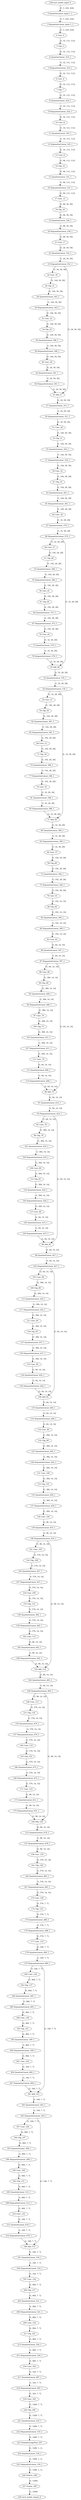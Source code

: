 strict digraph  {
"0 QuantizeLinear_input.1_1" [id=0, type=QuantizeLinear];
"1 DequantizeLinear_input.1_1" [id=1, type=DequantizeLinear];
"2 Conv_0" [id=2, type=Conv];
"3 Clip_3" [id=3, type=Clip];
"4 QuantizeLinear_319_1" [id=4, type=QuantizeLinear];
"5 DequantizeLinear_319_1" [id=5, type=DequantizeLinear];
"6 Conv_4" [id=6, type=Conv];
"7 Clip_7" [id=7, type=Clip];
"8 QuantizeLinear_324_1" [id=8, type=QuantizeLinear];
"9 DequantizeLinear_324_1" [id=9, type=DequantizeLinear];
"10 Conv_8" [id=10, type=Conv];
"11 QuantizeLinear_543_1" [id=11, type=QuantizeLinear];
"12 DequantizeLinear_543_1" [id=12, type=DequantizeLinear];
"13 Conv_9" [id=13, type=Conv];
"14 Clip_12" [id=14, type=Clip];
"15 QuantizeLinear_331_1" [id=15, type=QuantizeLinear];
"16 DequantizeLinear_331_1" [id=16, type=DequantizeLinear];
"17 Conv_13" [id=17, type=Conv];
"18 Clip_16" [id=18, type=Clip];
"19 QuantizeLinear_336_1" [id=19, type=QuantizeLinear];
"20 DequantizeLinear_336_1" [id=20, type=DequantizeLinear];
"21 Conv_17" [id=21, type=Conv];
"22 QuantizeLinear_552_1" [id=22, type=QuantizeLinear];
"23 DequantizeLinear_552_1" [id=23, type=DequantizeLinear];
"24 Conv_18" [id=24, type=Conv];
"25 Add_27" [id=25, type=Add];
"26 Clip_21" [id=26, type=Clip];
"27 QuantizeLinear_351_1" [id=27, type=QuantizeLinear];
"28 QuantizeLinear_343_1" [id=28, type=QuantizeLinear];
"29 DequantizeLinear_351_1" [id=29, type=DequantizeLinear];
"30 DequantizeLinear_343_1" [id=30, type=DequantizeLinear];
"31 Conv_28" [id=31, type=Conv];
"32 Conv_22" [id=32, type=Conv];
"33 Clip_31" [id=33, type=Clip];
"34 Clip_25" [id=34, type=Clip];
"35 QuantizeLinear_356_1" [id=35, type=QuantizeLinear];
"36 QuantizeLinear_348_1" [id=36, type=QuantizeLinear];
"37 DequantizeLinear_356_1" [id=37, type=DequantizeLinear];
"38 DequantizeLinear_348_1" [id=38, type=DequantizeLinear];
"39 Conv_32" [id=39, type=Conv];
"40 Conv_26" [id=40, type=Conv];
"41 Clip_35" [id=41, type=Clip];
"42 QuantizeLinear_561_1" [id=42, type=QuantizeLinear];
"43 QuantizeLinear_361_1" [id=43, type=QuantizeLinear];
"44 DequantizeLinear_561_1" [id=44, type=DequantizeLinear];
"45 DequantizeLinear_361_1" [id=45, type=DequantizeLinear];
"46 Conv_36" [id=46, type=Conv];
"47 QuantizeLinear_570_1" [id=47, type=QuantizeLinear];
"48 DequantizeLinear_570_1" [id=48, type=DequantizeLinear];
"49 Conv_37" [id=49, type=Conv];
"50 Add_46" [id=50, type=Add];
"51 Clip_40" [id=51, type=Clip];
"52 QuantizeLinear_376_1" [id=52, type=QuantizeLinear];
"53 QuantizeLinear_368_1" [id=53, type=QuantizeLinear];
"54 DequantizeLinear_376_1" [id=54, type=DequantizeLinear];
"55 DequantizeLinear_368_1" [id=55, type=DequantizeLinear];
"56 Conv_47" [id=56, type=Conv];
"57 Add_56" [id=57, type=Add];
"58 Conv_41" [id=58, type=Conv];
"59 Clip_50" [id=59, type=Clip];
"60 QuantizeLinear_389_1" [id=60, type=QuantizeLinear];
"61 Clip_44" [id=61, type=Clip];
"62 QuantizeLinear_381_1" [id=62, type=QuantizeLinear];
"63 DequantizeLinear_389_1" [id=63, type=DequantizeLinear];
"64 QuantizeLinear_373_1" [id=64, type=QuantizeLinear];
"65 DequantizeLinear_381_1" [id=65, type=DequantizeLinear];
"66 Conv_57" [id=66, type=Conv];
"67 DequantizeLinear_373_1" [id=67, type=DequantizeLinear];
"68 Conv_51" [id=68, type=Conv];
"69 Clip_60" [id=69, type=Clip];
"70 Conv_45" [id=70, type=Conv];
"71 Clip_54" [id=71, type=Clip];
"72 QuantizeLinear_394_1" [id=72, type=QuantizeLinear];
"73 QuantizeLinear_579_1" [id=73, type=QuantizeLinear];
"74 QuantizeLinear_386_1" [id=74, type=QuantizeLinear];
"75 DequantizeLinear_394_1" [id=75, type=DequantizeLinear];
"76 DequantizeLinear_579_1" [id=76, type=DequantizeLinear];
"77 DequantizeLinear_386_1" [id=77, type=DequantizeLinear];
"78 Conv_61" [id=78, type=Conv];
"79 Conv_55" [id=79, type=Conv];
"80 Clip_64" [id=80, type=Clip];
"81 QuantizeLinear_588_1" [id=81, type=QuantizeLinear];
"82 QuantizeLinear_399_1" [id=82, type=QuantizeLinear];
"83 DequantizeLinear_588_1" [id=83, type=DequantizeLinear];
"84 DequantizeLinear_399_1" [id=84, type=DequantizeLinear];
"85 Conv_65" [id=85, type=Conv];
"86 QuantizeLinear_597_1" [id=86, type=QuantizeLinear];
"87 DequantizeLinear_597_1" [id=87, type=DequantizeLinear];
"88 Conv_66" [id=88, type=Conv];
"89 Add_75" [id=89, type=Add];
"90 Clip_69" [id=90, type=Clip];
"91 QuantizeLinear_414_1" [id=91, type=QuantizeLinear];
"92 QuantizeLinear_406_1" [id=92, type=QuantizeLinear];
"93 DequantizeLinear_414_1" [id=93, type=DequantizeLinear];
"94 DequantizeLinear_406_1" [id=94, type=DequantizeLinear];
"95 Conv_76" [id=95, type=Conv];
"96 Add_85" [id=96, type=Add];
"97 Conv_70" [id=97, type=Conv];
"98 Clip_79" [id=98, type=Clip];
"99 QuantizeLinear_427_1" [id=99, type=QuantizeLinear];
"100 Clip_73" [id=100, type=Clip];
"101 QuantizeLinear_419_1" [id=101, type=QuantizeLinear];
"102 DequantizeLinear_427_1" [id=102, type=DequantizeLinear];
"103 QuantizeLinear_411_1" [id=103, type=QuantizeLinear];
"104 DequantizeLinear_419_1" [id=104, type=DequantizeLinear];
"105 Conv_86" [id=105, type=Conv];
"106 Add_95" [id=106, type=Add];
"107 DequantizeLinear_411_1" [id=107, type=DequantizeLinear];
"108 Conv_80" [id=108, type=Conv];
"109 Clip_89" [id=109, type=Clip];
"110 QuantizeLinear_440_1" [id=110, type=QuantizeLinear];
"111 Conv_74" [id=111, type=Conv];
"112 Clip_83" [id=112, type=Clip];
"113 QuantizeLinear_432_1" [id=113, type=QuantizeLinear];
"114 DequantizeLinear_440_1" [id=114, type=DequantizeLinear];
"115 QuantizeLinear_606_1" [id=115, type=QuantizeLinear];
"116 QuantizeLinear_424_1" [id=116, type=QuantizeLinear];
"117 DequantizeLinear_432_1" [id=117, type=DequantizeLinear];
"118 Conv_96" [id=118, type=Conv];
"119 DequantizeLinear_606_1" [id=119, type=DequantizeLinear];
"120 DequantizeLinear_424_1" [id=120, type=DequantizeLinear];
"121 Conv_90" [id=121, type=Conv];
"122 Clip_99" [id=122, type=Clip];
"123 Conv_84" [id=123, type=Conv];
"124 Clip_93" [id=124, type=Clip];
"125 QuantizeLinear_445_1" [id=125, type=QuantizeLinear];
"126 QuantizeLinear_615_1" [id=126, type=QuantizeLinear];
"127 QuantizeLinear_437_1" [id=127, type=QuantizeLinear];
"128 DequantizeLinear_445_1" [id=128, type=DequantizeLinear];
"129 DequantizeLinear_615_1" [id=129, type=DequantizeLinear];
"130 DequantizeLinear_437_1" [id=130, type=DequantizeLinear];
"131 Conv_100" [id=131, type=Conv];
"132 Conv_94" [id=132, type=Conv];
"133 Clip_103" [id=133, type=Clip];
"134 QuantizeLinear_624_1" [id=134, type=QuantizeLinear];
"135 QuantizeLinear_450_1" [id=135, type=QuantizeLinear];
"136 DequantizeLinear_624_1" [id=136, type=DequantizeLinear];
"137 DequantizeLinear_450_1" [id=137, type=DequantizeLinear];
"138 Conv_104" [id=138, type=Conv];
"139 QuantizeLinear_633_1" [id=139, type=QuantizeLinear];
"140 DequantizeLinear_633_1" [id=140, type=DequantizeLinear];
"141 Conv_105" [id=141, type=Conv];
"142 Add_114" [id=142, type=Add];
"143 Clip_108" [id=143, type=Clip];
"144 QuantizeLinear_465_1" [id=144, type=QuantizeLinear];
"145 QuantizeLinear_457_1" [id=145, type=QuantizeLinear];
"146 DequantizeLinear_465_1" [id=146, type=DequantizeLinear];
"147 DequantizeLinear_457_1" [id=147, type=DequantizeLinear];
"148 Conv_115" [id=148, type=Conv];
"149 Add_124" [id=149, type=Add];
"150 Conv_109" [id=150, type=Conv];
"151 Clip_118" [id=151, type=Clip];
"152 QuantizeLinear_478_1" [id=152, type=QuantizeLinear];
"153 Clip_112" [id=153, type=Clip];
"154 QuantizeLinear_470_1" [id=154, type=QuantizeLinear];
"155 DequantizeLinear_478_1" [id=155, type=DequantizeLinear];
"156 QuantizeLinear_462_1" [id=156, type=QuantizeLinear];
"157 DequantizeLinear_470_1" [id=157, type=DequantizeLinear];
"158 Conv_125" [id=158, type=Conv];
"159 DequantizeLinear_462_1" [id=159, type=DequantizeLinear];
"160 Conv_119" [id=160, type=Conv];
"161 Clip_128" [id=161, type=Clip];
"162 Conv_113" [id=162, type=Conv];
"163 Clip_122" [id=163, type=Clip];
"164 QuantizeLinear_483_1" [id=164, type=QuantizeLinear];
"165 QuantizeLinear_642_1" [id=165, type=QuantizeLinear];
"166 QuantizeLinear_475_1" [id=166, type=QuantizeLinear];
"167 DequantizeLinear_483_1" [id=167, type=DequantizeLinear];
"168 DequantizeLinear_642_1" [id=168, type=DequantizeLinear];
"169 DequantizeLinear_475_1" [id=169, type=DequantizeLinear];
"170 Conv_129" [id=170, type=Conv];
"171 Conv_123" [id=171, type=Conv];
"172 Clip_132" [id=172, type=Clip];
"173 QuantizeLinear_651_1" [id=173, type=QuantizeLinear];
"174 QuantizeLinear_488_1" [id=174, type=QuantizeLinear];
"175 DequantizeLinear_651_1" [id=175, type=DequantizeLinear];
"176 DequantizeLinear_488_1" [id=176, type=DequantizeLinear];
"177 Conv_133" [id=177, type=Conv];
"178 QuantizeLinear_660_1" [id=178, type=QuantizeLinear];
"179 DequantizeLinear_660_1" [id=179, type=DequantizeLinear];
"180 Conv_134" [id=180, type=Conv];
"181 Add_143" [id=181, type=Add];
"182 Clip_137" [id=182, type=Clip];
"183 QuantizeLinear_503_1" [id=183, type=QuantizeLinear];
"184 QuantizeLinear_495_1" [id=184, type=QuantizeLinear];
"185 DequantizeLinear_503_1" [id=185, type=DequantizeLinear];
"186 DequantizeLinear_495_1" [id=186, type=DequantizeLinear];
"187 Conv_144" [id=187, type=Conv];
"188 Add_153" [id=188, type=Add];
"189 Conv_138" [id=189, type=Conv];
"190 Clip_147" [id=190, type=Clip];
"191 QuantizeLinear_516_1" [id=191, type=QuantizeLinear];
"192 Clip_141" [id=192, type=Clip];
"193 QuantizeLinear_508_1" [id=193, type=QuantizeLinear];
"194 DequantizeLinear_516_1" [id=194, type=DequantizeLinear];
"195 QuantizeLinear_500_1" [id=195, type=QuantizeLinear];
"196 DequantizeLinear_508_1" [id=196, type=DequantizeLinear];
"197 Conv_154" [id=197, type=Conv];
"198 DequantizeLinear_500_1" [id=198, type=DequantizeLinear];
"199 Conv_148" [id=199, type=Conv];
"200 Clip_157" [id=200, type=Clip];
"201 Conv_142" [id=201, type=Conv];
"202 Clip_151" [id=202, type=Clip];
"203 QuantizeLinear_521_1" [id=203, type=QuantizeLinear];
"204 QuantizeLinear_669_1" [id=204, type=QuantizeLinear];
"205 QuantizeLinear_513_1" [id=205, type=QuantizeLinear];
"206 DequantizeLinear_521_1" [id=206, type=DequantizeLinear];
"207 DequantizeLinear_669_1" [id=207, type=DequantizeLinear];
"208 DequantizeLinear_513_1" [id=208, type=DequantizeLinear];
"209 Conv_158" [id=209, type=Conv];
"210 Conv_152" [id=210, type=Conv];
"211 Clip_161" [id=211, type=Clip];
"212 QuantizeLinear_678_1" [id=212, type=QuantizeLinear];
"213 QuantizeLinear_526_1" [id=213, type=QuantizeLinear];
"214 DequantizeLinear_678_1" [id=214, type=DequantizeLinear];
"215 DequantizeLinear_526_1" [id=215, type=DequantizeLinear];
"216 Conv_162" [id=216, type=Conv];
"217 QuantizeLinear_687_1" [id=217, type=QuantizeLinear];
"218 DequantizeLinear_687_1" [id=218, type=DequantizeLinear];
"219 Conv_163" [id=219, type=Conv];
"220 Clip_166" [id=220, type=Clip];
"221 QuantizeLinear_533_1" [id=221, type=QuantizeLinear];
"222 DequantizeLinear_533_1" [id=222, type=DequantizeLinear];
"223 GlobalAveragePool_167" [id=223, type=GlobalAveragePool];
"224 QuantizeLinear_534_1" [id=224, type=QuantizeLinear];
"225 DequantizeLinear_534_1" [id=225, type=DequantizeLinear];
"226 Flatten_168" [id=226, type=Flatten];
"227 Gemm_169" [id=227, type=Gemm];
"228 nncf_model_input_0" [id=228, type=nncf_model_input];
"229 nncf_model_output_0" [id=229, type=nncf_model_output];
"0 QuantizeLinear_input.1_1" -> "1 DequantizeLinear_input.1_1"  [label="[1, 3, 224, 224]", style=dashed];
"1 DequantizeLinear_input.1_1" -> "2 Conv_0"  [label="[1, 3, 224, 224]", style=solid];
"2 Conv_0" -> "3 Clip_3"  [label="[1, 32, 112, 112]", style=solid];
"3 Clip_3" -> "4 QuantizeLinear_319_1"  [label="[1, 32, 112, 112]", style=solid];
"4 QuantizeLinear_319_1" -> "5 DequantizeLinear_319_1"  [label="[1, 32, 112, 112]", style=dashed];
"5 DequantizeLinear_319_1" -> "6 Conv_4"  [label="[1, 32, 112, 112]", style=solid];
"6 Conv_4" -> "7 Clip_7"  [label="[1, 32, 112, 112]", style=solid];
"7 Clip_7" -> "8 QuantizeLinear_324_1"  [label="[1, 32, 112, 112]", style=solid];
"8 QuantizeLinear_324_1" -> "9 DequantizeLinear_324_1"  [label="[1, 32, 112, 112]", style=dashed];
"9 DequantizeLinear_324_1" -> "10 Conv_8"  [label="[1, 32, 112, 112]", style=solid];
"10 Conv_8" -> "11 QuantizeLinear_543_1"  [label="[1, 16, 112, 112]", style=solid];
"11 QuantizeLinear_543_1" -> "12 DequantizeLinear_543_1"  [label="[1, 16, 112, 112]", style=dashed];
"12 DequantizeLinear_543_1" -> "13 Conv_9"  [label="[1, 16, 112, 112]", style=solid];
"13 Conv_9" -> "14 Clip_12"  [label="[1, 96, 112, 112]", style=solid];
"14 Clip_12" -> "15 QuantizeLinear_331_1"  [label="[1, 96, 112, 112]", style=solid];
"15 QuantizeLinear_331_1" -> "16 DequantizeLinear_331_1"  [label="[1, 96, 112, 112]", style=dashed];
"16 DequantizeLinear_331_1" -> "17 Conv_13"  [label="[1, 96, 112, 112]", style=solid];
"17 Conv_13" -> "18 Clip_16"  [label="[1, 96, 56, 56]", style=solid];
"18 Clip_16" -> "19 QuantizeLinear_336_1"  [label="[1, 96, 56, 56]", style=solid];
"19 QuantizeLinear_336_1" -> "20 DequantizeLinear_336_1"  [label="[1, 96, 56, 56]", style=dashed];
"20 DequantizeLinear_336_1" -> "21 Conv_17"  [label="[1, 96, 56, 56]", style=solid];
"21 Conv_17" -> "22 QuantizeLinear_552_1"  [label="[1, 24, 56, 56]", style=solid];
"22 QuantizeLinear_552_1" -> "23 DequantizeLinear_552_1"  [label="[1, 24, 56, 56]", style=dashed];
"23 DequantizeLinear_552_1" -> "24 Conv_18"  [label="[1, 24, 56, 56]", style=solid];
"23 DequantizeLinear_552_1" -> "25 Add_27"  [label="[1, 24, 56, 56]", style=solid];
"24 Conv_18" -> "26 Clip_21"  [label="[1, 144, 56, 56]", style=solid];
"25 Add_27" -> "27 QuantizeLinear_351_1"  [label="[1, 24, 56, 56]", style=solid];
"26 Clip_21" -> "28 QuantizeLinear_343_1"  [label="[1, 144, 56, 56]", style=solid];
"27 QuantizeLinear_351_1" -> "29 DequantizeLinear_351_1"  [label="[1, 24, 56, 56]", style=dashed];
"28 QuantizeLinear_343_1" -> "30 DequantizeLinear_343_1"  [label="[1, 144, 56, 56]", style=dashed];
"29 DequantizeLinear_351_1" -> "31 Conv_28"  [label="[1, 24, 56, 56]", style=solid];
"30 DequantizeLinear_343_1" -> "32 Conv_22"  [label="[1, 144, 56, 56]", style=solid];
"31 Conv_28" -> "33 Clip_31"  [label="[1, 144, 56, 56]", style=solid];
"32 Conv_22" -> "34 Clip_25"  [label="[1, 144, 56, 56]", style=solid];
"33 Clip_31" -> "35 QuantizeLinear_356_1"  [label="[1, 144, 56, 56]", style=solid];
"34 Clip_25" -> "36 QuantizeLinear_348_1"  [label="[1, 144, 56, 56]", style=solid];
"35 QuantizeLinear_356_1" -> "37 DequantizeLinear_356_1"  [label="[1, 144, 56, 56]", style=dashed];
"36 QuantizeLinear_348_1" -> "38 DequantizeLinear_348_1"  [label="[1, 144, 56, 56]", style=dashed];
"37 DequantizeLinear_356_1" -> "39 Conv_32"  [label="[1, 144, 56, 56]", style=solid];
"38 DequantizeLinear_348_1" -> "40 Conv_26"  [label="[1, 144, 56, 56]", style=solid];
"39 Conv_32" -> "41 Clip_35"  [label="[1, 144, 28, 28]", style=solid];
"40 Conv_26" -> "42 QuantizeLinear_561_1"  [label="[1, 24, 56, 56]", style=solid];
"41 Clip_35" -> "43 QuantizeLinear_361_1"  [label="[1, 144, 28, 28]", style=solid];
"42 QuantizeLinear_561_1" -> "44 DequantizeLinear_561_1"  [label="[1, 24, 56, 56]", style=dashed];
"43 QuantizeLinear_361_1" -> "45 DequantizeLinear_361_1"  [label="[1, 144, 28, 28]", style=dashed];
"44 DequantizeLinear_561_1" -> "25 Add_27"  [label="[1, 24, 56, 56]", style=solid];
"45 DequantizeLinear_361_1" -> "46 Conv_36"  [label="[1, 144, 28, 28]", style=solid];
"46 Conv_36" -> "47 QuantizeLinear_570_1"  [label="[1, 32, 28, 28]", style=solid];
"47 QuantizeLinear_570_1" -> "48 DequantizeLinear_570_1"  [label="[1, 32, 28, 28]", style=dashed];
"48 DequantizeLinear_570_1" -> "49 Conv_37"  [label="[1, 32, 28, 28]", style=solid];
"48 DequantizeLinear_570_1" -> "50 Add_46"  [label="[1, 32, 28, 28]", style=solid];
"49 Conv_37" -> "51 Clip_40"  [label="[1, 192, 28, 28]", style=solid];
"50 Add_46" -> "52 QuantizeLinear_376_1"  [label="[1, 32, 28, 28]", style=solid];
"51 Clip_40" -> "53 QuantizeLinear_368_1"  [label="[1, 192, 28, 28]", style=solid];
"52 QuantizeLinear_376_1" -> "54 DequantizeLinear_376_1"  [label="[1, 32, 28, 28]", style=dashed];
"53 QuantizeLinear_368_1" -> "55 DequantizeLinear_368_1"  [label="[1, 192, 28, 28]", style=dashed];
"54 DequantizeLinear_376_1" -> "56 Conv_47"  [label="[1, 32, 28, 28]", style=solid];
"54 DequantizeLinear_376_1" -> "57 Add_56"  [label="[1, 32, 28, 28]", style=solid];
"55 DequantizeLinear_368_1" -> "58 Conv_41"  [label="[1, 192, 28, 28]", style=solid];
"56 Conv_47" -> "59 Clip_50"  [label="[1, 192, 28, 28]", style=solid];
"57 Add_56" -> "60 QuantizeLinear_389_1"  [label="[1, 32, 28, 28]", style=solid];
"58 Conv_41" -> "61 Clip_44"  [label="[1, 192, 28, 28]", style=solid];
"59 Clip_50" -> "62 QuantizeLinear_381_1"  [label="[1, 192, 28, 28]", style=solid];
"60 QuantizeLinear_389_1" -> "63 DequantizeLinear_389_1"  [label="[1, 32, 28, 28]", style=dashed];
"61 Clip_44" -> "64 QuantizeLinear_373_1"  [label="[1, 192, 28, 28]", style=solid];
"62 QuantizeLinear_381_1" -> "65 DequantizeLinear_381_1"  [label="[1, 192, 28, 28]", style=dashed];
"63 DequantizeLinear_389_1" -> "66 Conv_57"  [label="[1, 32, 28, 28]", style=solid];
"64 QuantizeLinear_373_1" -> "67 DequantizeLinear_373_1"  [label="[1, 192, 28, 28]", style=dashed];
"65 DequantizeLinear_381_1" -> "68 Conv_51"  [label="[1, 192, 28, 28]", style=solid];
"66 Conv_57" -> "69 Clip_60"  [label="[1, 192, 28, 28]", style=solid];
"67 DequantizeLinear_373_1" -> "70 Conv_45"  [label="[1, 192, 28, 28]", style=solid];
"68 Conv_51" -> "71 Clip_54"  [label="[1, 192, 28, 28]", style=solid];
"69 Clip_60" -> "72 QuantizeLinear_394_1"  [label="[1, 192, 28, 28]", style=solid];
"70 Conv_45" -> "73 QuantizeLinear_579_1"  [label="[1, 32, 28, 28]", style=solid];
"71 Clip_54" -> "74 QuantizeLinear_386_1"  [label="[1, 192, 28, 28]", style=solid];
"72 QuantizeLinear_394_1" -> "75 DequantizeLinear_394_1"  [label="[1, 192, 28, 28]", style=dashed];
"73 QuantizeLinear_579_1" -> "76 DequantizeLinear_579_1"  [label="[1, 32, 28, 28]", style=dashed];
"74 QuantizeLinear_386_1" -> "77 DequantizeLinear_386_1"  [label="[1, 192, 28, 28]", style=dashed];
"75 DequantizeLinear_394_1" -> "78 Conv_61"  [label="[1, 192, 28, 28]", style=solid];
"76 DequantizeLinear_579_1" -> "50 Add_46"  [label="[1, 32, 28, 28]", style=solid];
"77 DequantizeLinear_386_1" -> "79 Conv_55"  [label="[1, 192, 28, 28]", style=solid];
"78 Conv_61" -> "80 Clip_64"  [label="[1, 192, 14, 14]", style=solid];
"79 Conv_55" -> "81 QuantizeLinear_588_1"  [label="[1, 32, 28, 28]", style=solid];
"80 Clip_64" -> "82 QuantizeLinear_399_1"  [label="[1, 192, 14, 14]", style=solid];
"81 QuantizeLinear_588_1" -> "83 DequantizeLinear_588_1"  [label="[1, 32, 28, 28]", style=dashed];
"82 QuantizeLinear_399_1" -> "84 DequantizeLinear_399_1"  [label="[1, 192, 14, 14]", style=dashed];
"83 DequantizeLinear_588_1" -> "57 Add_56"  [label="[1, 32, 28, 28]", style=solid];
"84 DequantizeLinear_399_1" -> "85 Conv_65"  [label="[1, 192, 14, 14]", style=solid];
"85 Conv_65" -> "86 QuantizeLinear_597_1"  [label="[1, 64, 14, 14]", style=solid];
"86 QuantizeLinear_597_1" -> "87 DequantizeLinear_597_1"  [label="[1, 64, 14, 14]", style=dashed];
"87 DequantizeLinear_597_1" -> "88 Conv_66"  [label="[1, 64, 14, 14]", style=solid];
"87 DequantizeLinear_597_1" -> "89 Add_75"  [label="[1, 64, 14, 14]", style=solid];
"88 Conv_66" -> "90 Clip_69"  [label="[1, 384, 14, 14]", style=solid];
"89 Add_75" -> "91 QuantizeLinear_414_1"  [label="[1, 64, 14, 14]", style=solid];
"90 Clip_69" -> "92 QuantizeLinear_406_1"  [label="[1, 384, 14, 14]", style=solid];
"91 QuantizeLinear_414_1" -> "93 DequantizeLinear_414_1"  [label="[1, 64, 14, 14]", style=dashed];
"92 QuantizeLinear_406_1" -> "94 DequantizeLinear_406_1"  [label="[1, 384, 14, 14]", style=dashed];
"93 DequantizeLinear_414_1" -> "95 Conv_76"  [label="[1, 64, 14, 14]", style=solid];
"93 DequantizeLinear_414_1" -> "96 Add_85"  [label="[1, 64, 14, 14]", style=solid];
"94 DequantizeLinear_406_1" -> "97 Conv_70"  [label="[1, 384, 14, 14]", style=solid];
"95 Conv_76" -> "98 Clip_79"  [label="[1, 384, 14, 14]", style=solid];
"96 Add_85" -> "99 QuantizeLinear_427_1"  [label="[1, 64, 14, 14]", style=solid];
"97 Conv_70" -> "100 Clip_73"  [label="[1, 384, 14, 14]", style=solid];
"98 Clip_79" -> "101 QuantizeLinear_419_1"  [label="[1, 384, 14, 14]", style=solid];
"99 QuantizeLinear_427_1" -> "102 DequantizeLinear_427_1"  [label="[1, 64, 14, 14]", style=dashed];
"100 Clip_73" -> "103 QuantizeLinear_411_1"  [label="[1, 384, 14, 14]", style=solid];
"101 QuantizeLinear_419_1" -> "104 DequantizeLinear_419_1"  [label="[1, 384, 14, 14]", style=dashed];
"102 DequantizeLinear_427_1" -> "105 Conv_86"  [label="[1, 64, 14, 14]", style=solid];
"102 DequantizeLinear_427_1" -> "106 Add_95"  [label="[1, 64, 14, 14]", style=solid];
"103 QuantizeLinear_411_1" -> "107 DequantizeLinear_411_1"  [label="[1, 384, 14, 14]", style=dashed];
"104 DequantizeLinear_419_1" -> "108 Conv_80"  [label="[1, 384, 14, 14]", style=solid];
"105 Conv_86" -> "109 Clip_89"  [label="[1, 384, 14, 14]", style=solid];
"106 Add_95" -> "110 QuantizeLinear_440_1"  [label="[1, 64, 14, 14]", style=solid];
"107 DequantizeLinear_411_1" -> "111 Conv_74"  [label="[1, 384, 14, 14]", style=solid];
"108 Conv_80" -> "112 Clip_83"  [label="[1, 384, 14, 14]", style=solid];
"109 Clip_89" -> "113 QuantizeLinear_432_1"  [label="[1, 384, 14, 14]", style=solid];
"110 QuantizeLinear_440_1" -> "114 DequantizeLinear_440_1"  [label="[1, 64, 14, 14]", style=dashed];
"111 Conv_74" -> "115 QuantizeLinear_606_1"  [label="[1, 64, 14, 14]", style=solid];
"112 Clip_83" -> "116 QuantizeLinear_424_1"  [label="[1, 384, 14, 14]", style=solid];
"113 QuantizeLinear_432_1" -> "117 DequantizeLinear_432_1"  [label="[1, 384, 14, 14]", style=dashed];
"114 DequantizeLinear_440_1" -> "118 Conv_96"  [label="[1, 64, 14, 14]", style=solid];
"115 QuantizeLinear_606_1" -> "119 DequantizeLinear_606_1"  [label="[1, 64, 14, 14]", style=dashed];
"116 QuantizeLinear_424_1" -> "120 DequantizeLinear_424_1"  [label="[1, 384, 14, 14]", style=dashed];
"117 DequantizeLinear_432_1" -> "121 Conv_90"  [label="[1, 384, 14, 14]", style=solid];
"118 Conv_96" -> "122 Clip_99"  [label="[1, 384, 14, 14]", style=solid];
"119 DequantizeLinear_606_1" -> "89 Add_75"  [label="[1, 64, 14, 14]", style=solid];
"120 DequantizeLinear_424_1" -> "123 Conv_84"  [label="[1, 384, 14, 14]", style=solid];
"121 Conv_90" -> "124 Clip_93"  [label="[1, 384, 14, 14]", style=solid];
"122 Clip_99" -> "125 QuantizeLinear_445_1"  [label="[1, 384, 14, 14]", style=solid];
"123 Conv_84" -> "126 QuantizeLinear_615_1"  [label="[1, 64, 14, 14]", style=solid];
"124 Clip_93" -> "127 QuantizeLinear_437_1"  [label="[1, 384, 14, 14]", style=solid];
"125 QuantizeLinear_445_1" -> "128 DequantizeLinear_445_1"  [label="[1, 384, 14, 14]", style=dashed];
"126 QuantizeLinear_615_1" -> "129 DequantizeLinear_615_1"  [label="[1, 64, 14, 14]", style=dashed];
"127 QuantizeLinear_437_1" -> "130 DequantizeLinear_437_1"  [label="[1, 384, 14, 14]", style=dashed];
"128 DequantizeLinear_445_1" -> "131 Conv_100"  [label="[1, 384, 14, 14]", style=solid];
"129 DequantizeLinear_615_1" -> "96 Add_85"  [label="[1, 64, 14, 14]", style=solid];
"130 DequantizeLinear_437_1" -> "132 Conv_94"  [label="[1, 384, 14, 14]", style=solid];
"131 Conv_100" -> "133 Clip_103"  [label="[1, 384, 14, 14]", style=solid];
"132 Conv_94" -> "134 QuantizeLinear_624_1"  [label="[1, 64, 14, 14]", style=solid];
"133 Clip_103" -> "135 QuantizeLinear_450_1"  [label="[1, 384, 14, 14]", style=solid];
"134 QuantizeLinear_624_1" -> "136 DequantizeLinear_624_1"  [label="[1, 64, 14, 14]", style=dashed];
"135 QuantizeLinear_450_1" -> "137 DequantizeLinear_450_1"  [label="[1, 384, 14, 14]", style=dashed];
"136 DequantizeLinear_624_1" -> "106 Add_95"  [label="[1, 64, 14, 14]", style=solid];
"137 DequantizeLinear_450_1" -> "138 Conv_104"  [label="[1, 384, 14, 14]", style=solid];
"138 Conv_104" -> "139 QuantizeLinear_633_1"  [label="[1, 96, 14, 14]", style=solid];
"139 QuantizeLinear_633_1" -> "140 DequantizeLinear_633_1"  [label="[1, 96, 14, 14]", style=dashed];
"140 DequantizeLinear_633_1" -> "141 Conv_105"  [label="[1, 96, 14, 14]", style=solid];
"140 DequantizeLinear_633_1" -> "142 Add_114"  [label="[1, 96, 14, 14]", style=solid];
"141 Conv_105" -> "143 Clip_108"  [label="[1, 576, 14, 14]", style=solid];
"142 Add_114" -> "144 QuantizeLinear_465_1"  [label="[1, 96, 14, 14]", style=solid];
"143 Clip_108" -> "145 QuantizeLinear_457_1"  [label="[1, 576, 14, 14]", style=solid];
"144 QuantizeLinear_465_1" -> "146 DequantizeLinear_465_1"  [label="[1, 96, 14, 14]", style=dashed];
"145 QuantizeLinear_457_1" -> "147 DequantizeLinear_457_1"  [label="[1, 576, 14, 14]", style=dashed];
"146 DequantizeLinear_465_1" -> "148 Conv_115"  [label="[1, 96, 14, 14]", style=solid];
"146 DequantizeLinear_465_1" -> "149 Add_124"  [label="[1, 96, 14, 14]", style=solid];
"147 DequantizeLinear_457_1" -> "150 Conv_109"  [label="[1, 576, 14, 14]", style=solid];
"148 Conv_115" -> "151 Clip_118"  [label="[1, 576, 14, 14]", style=solid];
"149 Add_124" -> "152 QuantizeLinear_478_1"  [label="[1, 96, 14, 14]", style=solid];
"150 Conv_109" -> "153 Clip_112"  [label="[1, 576, 14, 14]", style=solid];
"151 Clip_118" -> "154 QuantizeLinear_470_1"  [label="[1, 576, 14, 14]", style=solid];
"152 QuantizeLinear_478_1" -> "155 DequantizeLinear_478_1"  [label="[1, 96, 14, 14]", style=dashed];
"153 Clip_112" -> "156 QuantizeLinear_462_1"  [label="[1, 576, 14, 14]", style=solid];
"154 QuantizeLinear_470_1" -> "157 DequantizeLinear_470_1"  [label="[1, 576, 14, 14]", style=dashed];
"155 DequantizeLinear_478_1" -> "158 Conv_125"  [label="[1, 96, 14, 14]", style=solid];
"156 QuantizeLinear_462_1" -> "159 DequantizeLinear_462_1"  [label="[1, 576, 14, 14]", style=dashed];
"157 DequantizeLinear_470_1" -> "160 Conv_119"  [label="[1, 576, 14, 14]", style=solid];
"158 Conv_125" -> "161 Clip_128"  [label="[1, 576, 14, 14]", style=solid];
"159 DequantizeLinear_462_1" -> "162 Conv_113"  [label="[1, 576, 14, 14]", style=solid];
"160 Conv_119" -> "163 Clip_122"  [label="[1, 576, 14, 14]", style=solid];
"161 Clip_128" -> "164 QuantizeLinear_483_1"  [label="[1, 576, 14, 14]", style=solid];
"162 Conv_113" -> "165 QuantizeLinear_642_1"  [label="[1, 96, 14, 14]", style=solid];
"163 Clip_122" -> "166 QuantizeLinear_475_1"  [label="[1, 576, 14, 14]", style=solid];
"164 QuantizeLinear_483_1" -> "167 DequantizeLinear_483_1"  [label="[1, 576, 14, 14]", style=dashed];
"165 QuantizeLinear_642_1" -> "168 DequantizeLinear_642_1"  [label="[1, 96, 14, 14]", style=dashed];
"166 QuantizeLinear_475_1" -> "169 DequantizeLinear_475_1"  [label="[1, 576, 14, 14]", style=dashed];
"167 DequantizeLinear_483_1" -> "170 Conv_129"  [label="[1, 576, 14, 14]", style=solid];
"168 DequantizeLinear_642_1" -> "142 Add_114"  [label="[1, 96, 14, 14]", style=solid];
"169 DequantizeLinear_475_1" -> "171 Conv_123"  [label="[1, 576, 14, 14]", style=solid];
"170 Conv_129" -> "172 Clip_132"  [label="[1, 576, 7, 7]", style=solid];
"171 Conv_123" -> "173 QuantizeLinear_651_1"  [label="[1, 96, 14, 14]", style=solid];
"172 Clip_132" -> "174 QuantizeLinear_488_1"  [label="[1, 576, 7, 7]", style=solid];
"173 QuantizeLinear_651_1" -> "175 DequantizeLinear_651_1"  [label="[1, 96, 14, 14]", style=dashed];
"174 QuantizeLinear_488_1" -> "176 DequantizeLinear_488_1"  [label="[1, 576, 7, 7]", style=dashed];
"175 DequantizeLinear_651_1" -> "149 Add_124"  [label="[1, 96, 14, 14]", style=solid];
"176 DequantizeLinear_488_1" -> "177 Conv_133"  [label="[1, 576, 7, 7]", style=solid];
"177 Conv_133" -> "178 QuantizeLinear_660_1"  [label="[1, 160, 7, 7]", style=solid];
"178 QuantizeLinear_660_1" -> "179 DequantizeLinear_660_1"  [label="[1, 160, 7, 7]", style=dashed];
"179 DequantizeLinear_660_1" -> "180 Conv_134"  [label="[1, 160, 7, 7]", style=solid];
"179 DequantizeLinear_660_1" -> "181 Add_143"  [label="[1, 160, 7, 7]", style=solid];
"180 Conv_134" -> "182 Clip_137"  [label="[1, 960, 7, 7]", style=solid];
"181 Add_143" -> "183 QuantizeLinear_503_1"  [label="[1, 160, 7, 7]", style=solid];
"182 Clip_137" -> "184 QuantizeLinear_495_1"  [label="[1, 960, 7, 7]", style=solid];
"183 QuantizeLinear_503_1" -> "185 DequantizeLinear_503_1"  [label="[1, 160, 7, 7]", style=dashed];
"184 QuantizeLinear_495_1" -> "186 DequantizeLinear_495_1"  [label="[1, 960, 7, 7]", style=dashed];
"185 DequantizeLinear_503_1" -> "187 Conv_144"  [label="[1, 160, 7, 7]", style=solid];
"185 DequantizeLinear_503_1" -> "188 Add_153"  [label="[1, 160, 7, 7]", style=solid];
"186 DequantizeLinear_495_1" -> "189 Conv_138"  [label="[1, 960, 7, 7]", style=solid];
"187 Conv_144" -> "190 Clip_147"  [label="[1, 960, 7, 7]", style=solid];
"188 Add_153" -> "191 QuantizeLinear_516_1"  [label="[1, 160, 7, 7]", style=solid];
"189 Conv_138" -> "192 Clip_141"  [label="[1, 960, 7, 7]", style=solid];
"190 Clip_147" -> "193 QuantizeLinear_508_1"  [label="[1, 960, 7, 7]", style=solid];
"191 QuantizeLinear_516_1" -> "194 DequantizeLinear_516_1"  [label="[1, 160, 7, 7]", style=dashed];
"192 Clip_141" -> "195 QuantizeLinear_500_1"  [label="[1, 960, 7, 7]", style=solid];
"193 QuantizeLinear_508_1" -> "196 DequantizeLinear_508_1"  [label="[1, 960, 7, 7]", style=dashed];
"194 DequantizeLinear_516_1" -> "197 Conv_154"  [label="[1, 160, 7, 7]", style=solid];
"195 QuantizeLinear_500_1" -> "198 DequantizeLinear_500_1"  [label="[1, 960, 7, 7]", style=dashed];
"196 DequantizeLinear_508_1" -> "199 Conv_148"  [label="[1, 960, 7, 7]", style=solid];
"197 Conv_154" -> "200 Clip_157"  [label="[1, 960, 7, 7]", style=solid];
"198 DequantizeLinear_500_1" -> "201 Conv_142"  [label="[1, 960, 7, 7]", style=solid];
"199 Conv_148" -> "202 Clip_151"  [label="[1, 960, 7, 7]", style=solid];
"200 Clip_157" -> "203 QuantizeLinear_521_1"  [label="[1, 960, 7, 7]", style=solid];
"201 Conv_142" -> "204 QuantizeLinear_669_1"  [label="[1, 160, 7, 7]", style=solid];
"202 Clip_151" -> "205 QuantizeLinear_513_1"  [label="[1, 960, 7, 7]", style=solid];
"203 QuantizeLinear_521_1" -> "206 DequantizeLinear_521_1"  [label="[1, 960, 7, 7]", style=dashed];
"204 QuantizeLinear_669_1" -> "207 DequantizeLinear_669_1"  [label="[1, 160, 7, 7]", style=dashed];
"205 QuantizeLinear_513_1" -> "208 DequantizeLinear_513_1"  [label="[1, 960, 7, 7]", style=dashed];
"206 DequantizeLinear_521_1" -> "209 Conv_158"  [label="[1, 960, 7, 7]", style=solid];
"207 DequantizeLinear_669_1" -> "181 Add_143"  [label="[1, 160, 7, 7]", style=solid];
"208 DequantizeLinear_513_1" -> "210 Conv_152"  [label="[1, 960, 7, 7]", style=solid];
"209 Conv_158" -> "211 Clip_161"  [label="[1, 960, 7, 7]", style=solid];
"210 Conv_152" -> "212 QuantizeLinear_678_1"  [label="[1, 160, 7, 7]", style=solid];
"211 Clip_161" -> "213 QuantizeLinear_526_1"  [label="[1, 960, 7, 7]", style=solid];
"212 QuantizeLinear_678_1" -> "214 DequantizeLinear_678_1"  [label="[1, 160, 7, 7]", style=dashed];
"213 QuantizeLinear_526_1" -> "215 DequantizeLinear_526_1"  [label="[1, 960, 7, 7]", style=dashed];
"214 DequantizeLinear_678_1" -> "188 Add_153"  [label="[1, 160, 7, 7]", style=solid];
"215 DequantizeLinear_526_1" -> "216 Conv_162"  [label="[1, 960, 7, 7]", style=solid];
"216 Conv_162" -> "217 QuantizeLinear_687_1"  [label="[1, 320, 7, 7]", style=solid];
"217 QuantizeLinear_687_1" -> "218 DequantizeLinear_687_1"  [label="[1, 320, 7, 7]", style=dashed];
"218 DequantizeLinear_687_1" -> "219 Conv_163"  [label="[1, 320, 7, 7]", style=solid];
"219 Conv_163" -> "220 Clip_166"  [label="[1, 1280, 7, 7]", style=solid];
"220 Clip_166" -> "221 QuantizeLinear_533_1"  [label="[1, 1280, 7, 7]", style=solid];
"221 QuantizeLinear_533_1" -> "222 DequantizeLinear_533_1"  [label="[1, 1280, 7, 7]", style=dashed];
"222 DequantizeLinear_533_1" -> "223 GlobalAveragePool_167"  [label="[1, 1280, 7, 7]", style=solid];
"223 GlobalAveragePool_167" -> "224 QuantizeLinear_534_1"  [label="[1, 1280, 1, 1]", style=solid];
"224 QuantizeLinear_534_1" -> "225 DequantizeLinear_534_1"  [label="[1, 1280, 1, 1]", style=dashed];
"225 DequantizeLinear_534_1" -> "226 Flatten_168"  [label="[1, 1280, 1, 1]", style=solid];
"226 Flatten_168" -> "227 Gemm_169"  [label="[1, 1280]", style=solid];
"227 Gemm_169" -> "229 nncf_model_output_0"  [label="[1, 1000]", style=solid];
"228 nncf_model_input_0" -> "0 QuantizeLinear_input.1_1"  [label="[1, 3, 224, 224]", style=solid];
}
